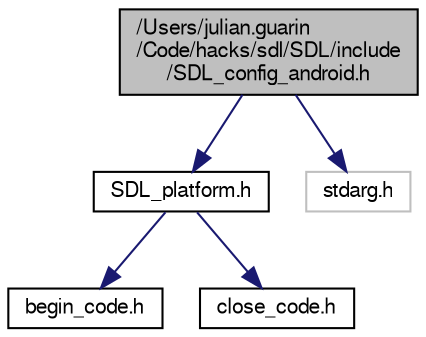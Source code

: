 digraph "/Users/julian.guarin/Code/hacks/sdl/SDL/include/SDL_config_android.h"
{
  edge [fontname="FreeSans",fontsize="10",labelfontname="FreeSans",labelfontsize="10"];
  node [fontname="FreeSans",fontsize="10",shape=record];
  Node0 [label="/Users/julian.guarin\l/Code/hacks/sdl/SDL/include\l/SDL_config_android.h",height=0.2,width=0.4,color="black", fillcolor="grey75", style="filled", fontcolor="black"];
  Node0 -> Node1 [color="midnightblue",fontsize="10",style="solid",fontname="FreeSans"];
  Node1 [label="SDL_platform.h",height=0.2,width=0.4,color="black", fillcolor="white", style="filled",URL="$d4/d81/_s_d_l__platform_8h.html"];
  Node1 -> Node2 [color="midnightblue",fontsize="10",style="solid",fontname="FreeSans"];
  Node2 [label="begin_code.h",height=0.2,width=0.4,color="black", fillcolor="white", style="filled",URL="$d1/d90/begin__code_8h.html"];
  Node1 -> Node3 [color="midnightblue",fontsize="10",style="solid",fontname="FreeSans"];
  Node3 [label="close_code.h",height=0.2,width=0.4,color="black", fillcolor="white", style="filled",URL="$d0/d2e/close__code_8h.html"];
  Node0 -> Node4 [color="midnightblue",fontsize="10",style="solid",fontname="FreeSans"];
  Node4 [label="stdarg.h",height=0.2,width=0.4,color="grey75", fillcolor="white", style="filled"];
}
